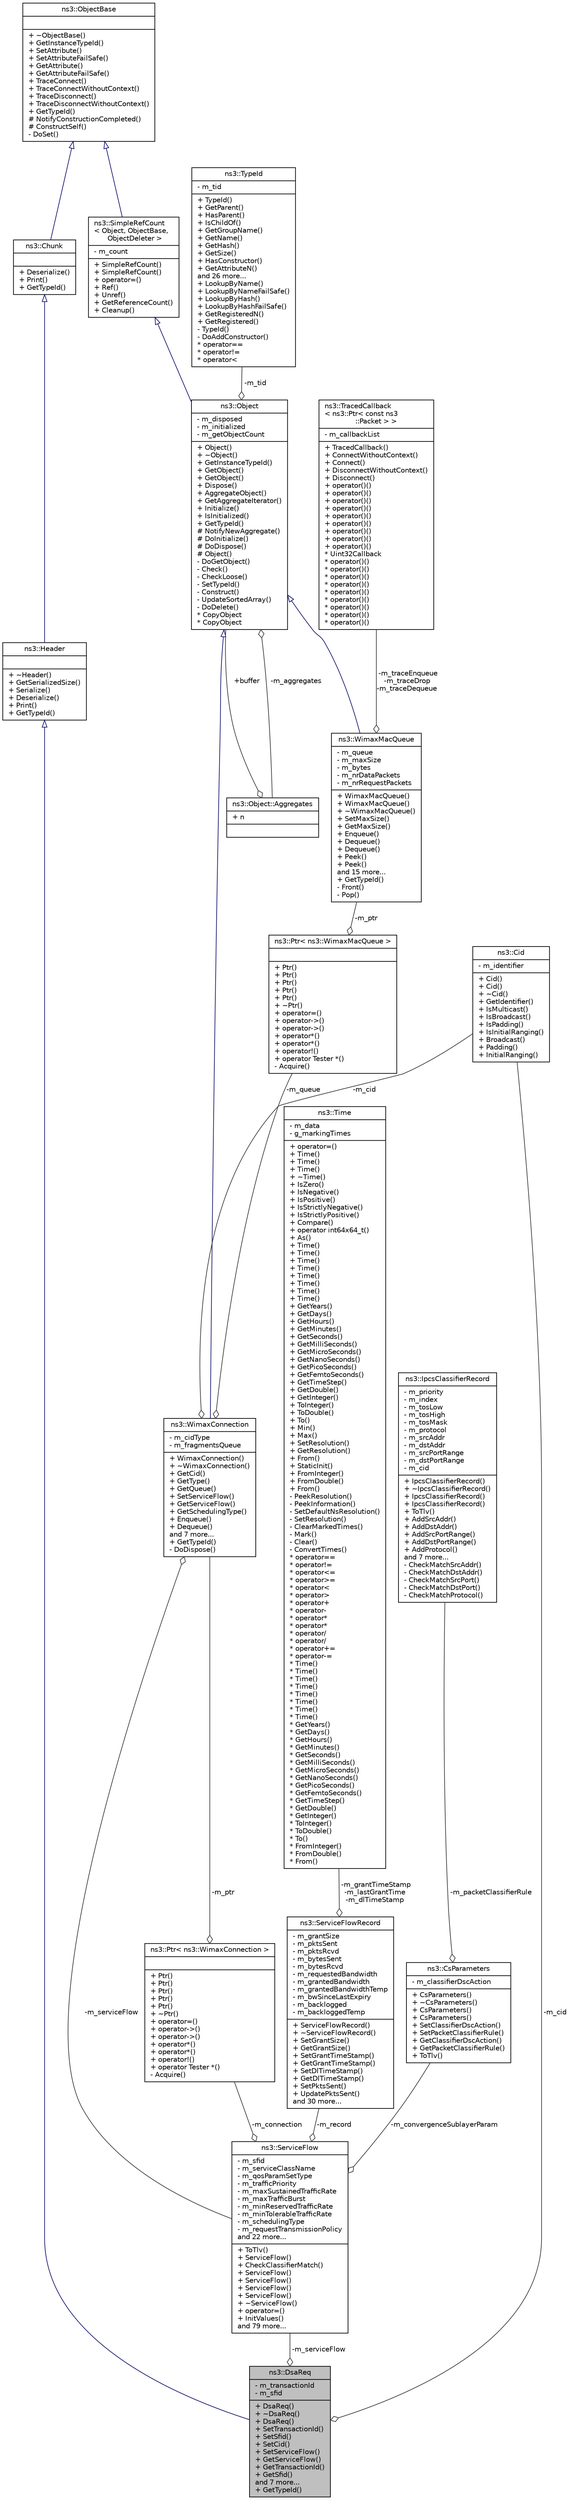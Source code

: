 digraph "ns3::DsaReq"
{
  edge [fontname="Helvetica",fontsize="10",labelfontname="Helvetica",labelfontsize="10"];
  node [fontname="Helvetica",fontsize="10",shape=record];
  Node1 [label="{ns3::DsaReq\n|- m_transactionId\l- m_sfid\l|+ DsaReq()\l+ ~DsaReq()\l+ DsaReq()\l+ SetTransactionId()\l+ SetSfid()\l+ SetCid()\l+ SetServiceFlow()\l+ GetServiceFlow()\l+ GetTransactionId()\l+ GetSfid()\land 7 more...\l+ GetTypeId()\l}",height=0.2,width=0.4,color="black", fillcolor="grey75", style="filled", fontcolor="black"];
  Node2 -> Node1 [dir="back",color="midnightblue",fontsize="10",style="solid",arrowtail="onormal"];
  Node2 [label="{ns3::Header\n||+ ~Header()\l+ GetSerializedSize()\l+ Serialize()\l+ Deserialize()\l+ Print()\l+ GetTypeId()\l}",height=0.2,width=0.4,color="black", fillcolor="white", style="filled",URL="$d6/dae/classns3_1_1Header.html",tooltip="Protocol header serialization and deserialization. "];
  Node3 -> Node2 [dir="back",color="midnightblue",fontsize="10",style="solid",arrowtail="onormal"];
  Node3 [label="{ns3::Chunk\n||+ Deserialize()\l+ Print()\l+ GetTypeId()\l}",height=0.2,width=0.4,color="black", fillcolor="white", style="filled",URL="$d7/d9b/classns3_1_1Chunk.html",tooltip="abstract base class for ns3::Header and ns3::Trailer "];
  Node4 -> Node3 [dir="back",color="midnightblue",fontsize="10",style="solid",arrowtail="onormal"];
  Node4 [label="{ns3::ObjectBase\n||+ ~ObjectBase()\l+ GetInstanceTypeId()\l+ SetAttribute()\l+ SetAttributeFailSafe()\l+ GetAttribute()\l+ GetAttributeFailSafe()\l+ TraceConnect()\l+ TraceConnectWithoutContext()\l+ TraceDisconnect()\l+ TraceDisconnectWithoutContext()\l+ GetTypeId()\l# NotifyConstructionCompleted()\l# ConstructSelf()\l- DoSet()\l}",height=0.2,width=0.4,color="black", fillcolor="white", style="filled",URL="$d2/dac/classns3_1_1ObjectBase.html",tooltip="Anchor the ns-3 type and attribute system. "];
  Node5 -> Node1 [color="grey25",fontsize="10",style="solid",label=" -m_serviceFlow" ,arrowhead="odiamond"];
  Node5 [label="{ns3::ServiceFlow\n|- m_sfid\l- m_serviceClassName\l- m_qosParamSetType\l- m_trafficPriority\l- m_maxSustainedTrafficRate\l- m_maxTrafficBurst\l- m_minReservedTrafficRate\l- m_minTolerableTrafficRate\l- m_schedulingType\l- m_requestTransmissionPolicy\land 22 more...\l|+ ToTlv()\l+ ServiceFlow()\l+ CheckClassifierMatch()\l+ ServiceFlow()\l+ ServiceFlow()\l+ ServiceFlow()\l+ ServiceFlow()\l+ ~ServiceFlow()\l+ operator=()\l+ InitValues()\land 79 more...\l}",height=0.2,width=0.4,color="black", fillcolor="white", style="filled",URL="$d7/ded/classns3_1_1ServiceFlow.html"];
  Node6 -> Node5 [color="grey25",fontsize="10",style="solid",label=" -m_connection" ,arrowhead="odiamond"];
  Node6 [label="{ns3::Ptr\< ns3::WimaxConnection \>\n||+ Ptr()\l+ Ptr()\l+ Ptr()\l+ Ptr()\l+ Ptr()\l+ ~Ptr()\l+ operator=()\l+ operator-\>()\l+ operator-\>()\l+ operator*()\l+ operator*()\l+ operator!()\l+ operator Tester *()\l- Acquire()\l}",height=0.2,width=0.4,color="black", fillcolor="white", style="filled",URL="$dc/d90/classns3_1_1Ptr.html"];
  Node7 -> Node6 [color="grey25",fontsize="10",style="solid",label=" -m_ptr" ,arrowhead="odiamond"];
  Node7 [label="{ns3::WimaxConnection\n|- m_cidType\l- m_fragmentsQueue\l|+ WimaxConnection()\l+ ~WimaxConnection()\l+ GetCid()\l+ GetType()\l+ GetQueue()\l+ SetServiceFlow()\l+ GetServiceFlow()\l+ GetSchedulingType()\l+ Enqueue()\l+ Dequeue()\land 7 more...\l+ GetTypeId()\l- DoDispose()\l}",height=0.2,width=0.4,color="black", fillcolor="white", style="filled",URL="$d9/db1/classns3_1_1WimaxConnection.html"];
  Node8 -> Node7 [dir="back",color="midnightblue",fontsize="10",style="solid",arrowtail="onormal"];
  Node8 [label="{ns3::Object\n|- m_disposed\l- m_initialized\l- m_getObjectCount\l|+ Object()\l+ ~Object()\l+ GetInstanceTypeId()\l+ GetObject()\l+ GetObject()\l+ Dispose()\l+ AggregateObject()\l+ GetAggregateIterator()\l+ Initialize()\l+ IsInitialized()\l+ GetTypeId()\l# NotifyNewAggregate()\l# DoInitialize()\l# DoDispose()\l# Object()\l- DoGetObject()\l- Check()\l- CheckLoose()\l- SetTypeId()\l- Construct()\l- UpdateSortedArray()\l- DoDelete()\l* CopyObject\l* CopyObject\l}",height=0.2,width=0.4,color="black", fillcolor="white", style="filled",URL="$d9/d77/classns3_1_1Object.html",tooltip="A base class which provides memory management and object aggregation. "];
  Node9 -> Node8 [dir="back",color="midnightblue",fontsize="10",style="solid",arrowtail="onormal"];
  Node9 [label="{ns3::SimpleRefCount\l\< Object, ObjectBase,\l ObjectDeleter \>\n|- m_count\l|+ SimpleRefCount()\l+ SimpleRefCount()\l+ operator=()\l+ Ref()\l+ Unref()\l+ GetReferenceCount()\l+ Cleanup()\l}",height=0.2,width=0.4,color="black", fillcolor="white", style="filled",URL="$da/da1/classns3_1_1SimpleRefCount.html"];
  Node4 -> Node9 [dir="back",color="midnightblue",fontsize="10",style="solid",arrowtail="onormal"];
  Node10 -> Node8 [color="grey25",fontsize="10",style="solid",label=" -m_tid" ,arrowhead="odiamond"];
  Node10 [label="{ns3::TypeId\n|- m_tid\l|+ TypeId()\l+ GetParent()\l+ HasParent()\l+ IsChildOf()\l+ GetGroupName()\l+ GetName()\l+ GetHash()\l+ GetSize()\l+ HasConstructor()\l+ GetAttributeN()\land 26 more...\l+ LookupByName()\l+ LookupByNameFailSafe()\l+ LookupByHash()\l+ LookupByHashFailSafe()\l+ GetRegisteredN()\l+ GetRegistered()\l- TypeId()\l- DoAddConstructor()\l* operator==\l* operator!=\l* operator\<\l}",height=0.2,width=0.4,color="black", fillcolor="white", style="filled",URL="$d6/d11/classns3_1_1TypeId.html",tooltip="a unique identifier for an interface. "];
  Node11 -> Node8 [color="grey25",fontsize="10",style="solid",label=" -m_aggregates" ,arrowhead="odiamond"];
  Node11 [label="{ns3::Object::Aggregates\n|+ n\l|}",height=0.2,width=0.4,color="black", fillcolor="white", style="filled",URL="$d5/de9/structns3_1_1Object_1_1Aggregates.html"];
  Node8 -> Node11 [color="grey25",fontsize="10",style="solid",label=" +buffer" ,arrowhead="odiamond"];
  Node5 -> Node7 [color="grey25",fontsize="10",style="solid",label=" -m_serviceFlow" ,arrowhead="odiamond"];
  Node12 -> Node7 [color="grey25",fontsize="10",style="solid",label=" -m_cid" ,arrowhead="odiamond"];
  Node12 [label="{ns3::Cid\n|- m_identifier\l|+ Cid()\l+ Cid()\l+ ~Cid()\l+ GetIdentifier()\l+ IsMulticast()\l+ IsBroadcast()\l+ IsPadding()\l+ IsInitialRanging()\l+ Broadcast()\l+ Padding()\l+ InitialRanging()\l}",height=0.2,width=0.4,color="black", fillcolor="white", style="filled",URL="$de/d5c/classns3_1_1Cid.html",tooltip="Cid class. "];
  Node13 -> Node7 [color="grey25",fontsize="10",style="solid",label=" -m_queue" ,arrowhead="odiamond"];
  Node13 [label="{ns3::Ptr\< ns3::WimaxMacQueue \>\n||+ Ptr()\l+ Ptr()\l+ Ptr()\l+ Ptr()\l+ Ptr()\l+ ~Ptr()\l+ operator=()\l+ operator-\>()\l+ operator-\>()\l+ operator*()\l+ operator*()\l+ operator!()\l+ operator Tester *()\l- Acquire()\l}",height=0.2,width=0.4,color="black", fillcolor="white", style="filled",URL="$dc/d90/classns3_1_1Ptr.html"];
  Node14 -> Node13 [color="grey25",fontsize="10",style="solid",label=" -m_ptr" ,arrowhead="odiamond"];
  Node14 [label="{ns3::WimaxMacQueue\n|- m_queue\l- m_maxSize\l- m_bytes\l- m_nrDataPackets\l- m_nrRequestPackets\l|+ WimaxMacQueue()\l+ WimaxMacQueue()\l+ ~WimaxMacQueue()\l+ SetMaxSize()\l+ GetMaxSize()\l+ Enqueue()\l+ Dequeue()\l+ Dequeue()\l+ Peek()\l+ Peek()\land 15 more...\l+ GetTypeId()\l- Front()\l- Pop()\l}",height=0.2,width=0.4,color="black", fillcolor="white", style="filled",URL="$da/db1/classns3_1_1WimaxMacQueue.html"];
  Node8 -> Node14 [dir="back",color="midnightblue",fontsize="10",style="solid",arrowtail="onormal"];
  Node15 -> Node14 [color="grey25",fontsize="10",style="solid",label=" -m_traceEnqueue\n-m_traceDrop\n-m_traceDequeue" ,arrowhead="odiamond"];
  Node15 [label="{ns3::TracedCallback\l\< ns3::Ptr\< const ns3\l::Packet \> \>\n|- m_callbackList\l|+ TracedCallback()\l+ ConnectWithoutContext()\l+ Connect()\l+ DisconnectWithoutContext()\l+ Disconnect()\l+ operator()()\l+ operator()()\l+ operator()()\l+ operator()()\l+ operator()()\l+ operator()()\l+ operator()()\l+ operator()()\l+ operator()()\l* Uint32Callback\l* operator()()\l* operator()()\l* operator()()\l* operator()()\l* operator()()\l* operator()()\l* operator()()\l* operator()()\l* operator()()\l}",height=0.2,width=0.4,color="black", fillcolor="white", style="filled",URL="$df/dec/classns3_1_1TracedCallback.html"];
  Node16 -> Node5 [color="grey25",fontsize="10",style="solid",label=" -m_record" ,arrowhead="odiamond"];
  Node16 [label="{ns3::ServiceFlowRecord\n|- m_grantSize\l- m_pktsSent\l- m_pktsRcvd\l- m_bytesSent\l- m_bytesRcvd\l- m_requestedBandwidth\l- m_grantedBandwidth\l- m_grantedBandwidthTemp\l- m_bwSinceLastExpiry\l- m_backlogged\l- m_backloggedTemp\l|+ ServiceFlowRecord()\l+ ~ServiceFlowRecord()\l+ SetGrantSize()\l+ GetGrantSize()\l+ SetGrantTimeStamp()\l+ GetGrantTimeStamp()\l+ SetDlTimeStamp()\l+ GetDlTimeStamp()\l+ SetPktsSent()\l+ UpdatePktsSent()\land 30 more...\l}",height=0.2,width=0.4,color="black", fillcolor="white", style="filled",URL="$d9/d39/classns3_1_1ServiceFlowRecord.html",tooltip="this class implements a structure to manage some parameters and statistics related to a service flow ..."];
  Node17 -> Node16 [color="grey25",fontsize="10",style="solid",label=" -m_grantTimeStamp\n-m_lastGrantTime\n-m_dlTimeStamp" ,arrowhead="odiamond"];
  Node17 [label="{ns3::Time\n|- m_data\l- g_markingTimes\l|+ operator=()\l+ Time()\l+ Time()\l+ Time()\l+ ~Time()\l+ IsZero()\l+ IsNegative()\l+ IsPositive()\l+ IsStrictlyNegative()\l+ IsStrictlyPositive()\l+ Compare()\l+ operator int64x64_t()\l+ As()\l+ Time()\l+ Time()\l+ Time()\l+ Time()\l+ Time()\l+ Time()\l+ Time()\l+ Time()\l+ GetYears()\l+ GetDays()\l+ GetHours()\l+ GetMinutes()\l+ GetSeconds()\l+ GetMilliSeconds()\l+ GetMicroSeconds()\l+ GetNanoSeconds()\l+ GetPicoSeconds()\l+ GetFemtoSeconds()\l+ GetTimeStep()\l+ GetDouble()\l+ GetInteger()\l+ ToInteger()\l+ ToDouble()\l+ To()\l+ Min()\l+ Max()\l+ SetResolution()\l+ GetResolution()\l+ From()\l+ StaticInit()\l+ FromInteger()\l+ FromDouble()\l+ From()\l- PeekResolution()\l- PeekInformation()\l- SetDefaultNsResolution()\l- SetResolution()\l- ClearMarkedTimes()\l- Mark()\l- Clear()\l- ConvertTimes()\l* operator==\l* operator!=\l* operator\<=\l* operator\>=\l* operator\<\l* operator\>\l* operator+\l* operator-\l* operator*\l* operator*\l* operator/\l* operator/\l* operator+=\l* operator-=\l* Time()\l* Time()\l* Time()\l* Time()\l* Time()\l* Time()\l* Time()\l* Time()\l* GetYears()\l* GetDays()\l* GetHours()\l* GetMinutes()\l* GetSeconds()\l* GetMilliSeconds()\l* GetMicroSeconds()\l* GetNanoSeconds()\l* GetPicoSeconds()\l* GetFemtoSeconds()\l* GetTimeStep()\l* GetDouble()\l* GetInteger()\l* ToInteger()\l* ToDouble()\l* To()\l* FromInteger()\l* FromDouble()\l* From()\l}",height=0.2,width=0.4,color="black", fillcolor="white", style="filled",URL="$dc/d04/classns3_1_1Time.html",tooltip="Simulation virtual time values and global simulation resolution. "];
  Node18 -> Node5 [color="grey25",fontsize="10",style="solid",label=" -m_convergenceSublayerParam" ,arrowhead="odiamond"];
  Node18 [label="{ns3::CsParameters\n|- m_classifierDscAction\l|+ CsParameters()\l+ ~CsParameters()\l+ CsParameters()\l+ CsParameters()\l+ SetClassifierDscAction()\l+ SetPacketClassifierRule()\l+ GetClassifierDscAction()\l+ GetPacketClassifierRule()\l+ ToTlv()\l}",height=0.2,width=0.4,color="black", fillcolor="white", style="filled",URL="$db/dfc/classns3_1_1CsParameters.html",tooltip="CsParameters class. "];
  Node19 -> Node18 [color="grey25",fontsize="10",style="solid",label=" -m_packetClassifierRule" ,arrowhead="odiamond"];
  Node19 [label="{ns3::IpcsClassifierRecord\n|- m_priority\l- m_index\l- m_tosLow\l- m_tosHigh\l- m_tosMask\l- m_protocol\l- m_srcAddr\l- m_dstAddr\l- m_srcPortRange\l- m_dstPortRange\l- m_cid\l|+ IpcsClassifierRecord()\l+ ~IpcsClassifierRecord()\l+ IpcsClassifierRecord()\l+ IpcsClassifierRecord()\l+ ToTlv()\l+ AddSrcAddr()\l+ AddDstAddr()\l+ AddSrcPortRange()\l+ AddDstPortRange()\l+ AddProtocol()\land 7 more...\l- CheckMatchSrcAddr()\l- CheckMatchDstAddr()\l- CheckMatchSrcPort()\l- CheckMatchDstPort()\l- CheckMatchProtocol()\l}",height=0.2,width=0.4,color="black", fillcolor="white", style="filled",URL="$d4/d4e/classns3_1_1IpcsClassifierRecord.html",tooltip="IpcsClassifierRecord class. "];
  Node12 -> Node1 [color="grey25",fontsize="10",style="solid",label=" -m_cid" ,arrowhead="odiamond"];
}
